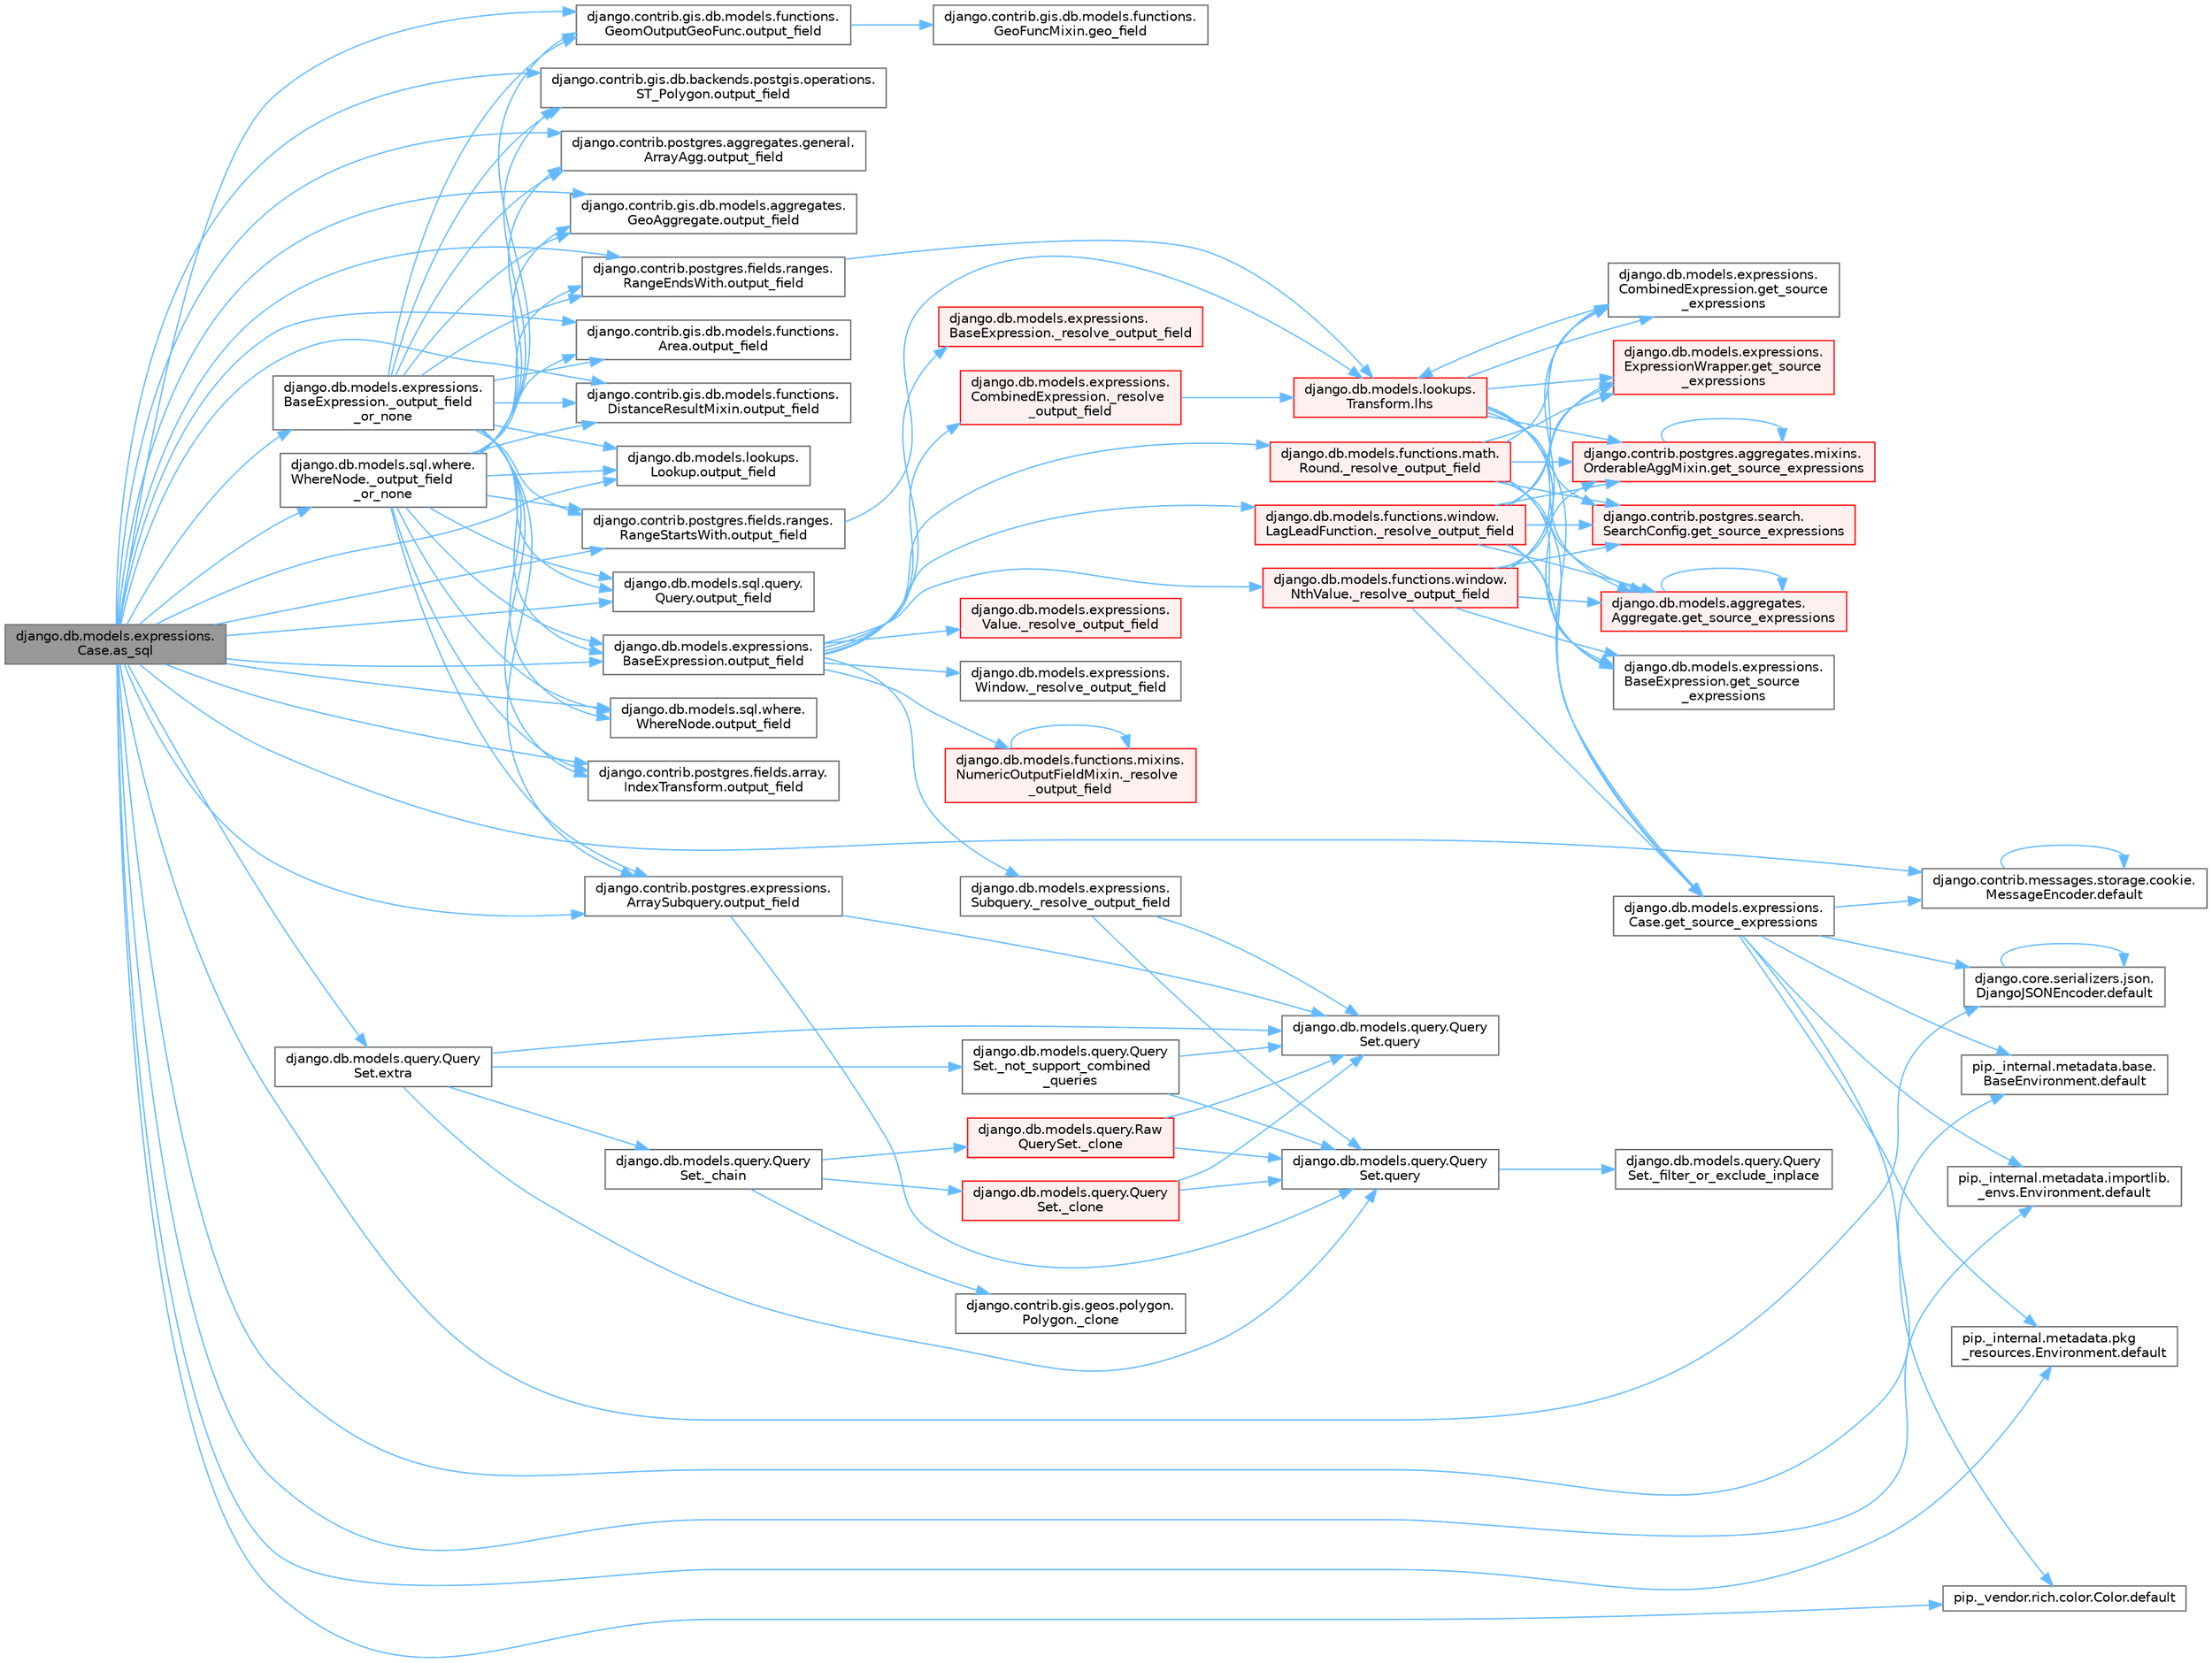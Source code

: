 digraph "django.db.models.expressions.Case.as_sql"
{
 // LATEX_PDF_SIZE
  bgcolor="transparent";
  edge [fontname=Helvetica,fontsize=10,labelfontname=Helvetica,labelfontsize=10];
  node [fontname=Helvetica,fontsize=10,shape=box,height=0.2,width=0.4];
  rankdir="LR";
  Node1 [id="Node000001",label="django.db.models.expressions.\lCase.as_sql",height=0.2,width=0.4,color="gray40", fillcolor="grey60", style="filled", fontcolor="black",tooltip=" "];
  Node1 -> Node2 [id="edge1_Node000001_Node000002",color="steelblue1",style="solid",tooltip=" "];
  Node2 [id="Node000002",label="django.db.models.expressions.\lBaseExpression._output_field\l_or_none",height=0.2,width=0.4,color="grey40", fillcolor="white", style="filled",URL="$classdjango_1_1db_1_1models_1_1expressions_1_1_base_expression.html#aad676f45033740e5caa723ce399f8850",tooltip=" "];
  Node2 -> Node3 [id="edge2_Node000002_Node000003",color="steelblue1",style="solid",tooltip=" "];
  Node3 [id="Node000003",label="django.contrib.gis.db.backends.postgis.operations.\lST_Polygon.output_field",height=0.2,width=0.4,color="grey40", fillcolor="white", style="filled",URL="$classdjango_1_1contrib_1_1gis_1_1db_1_1backends_1_1postgis_1_1operations_1_1_s_t___polygon.html#a4427b1b0cb4e6df4fde6c045c562118a",tooltip=" "];
  Node2 -> Node4 [id="edge3_Node000002_Node000004",color="steelblue1",style="solid",tooltip=" "];
  Node4 [id="Node000004",label="django.contrib.gis.db.models.aggregates.\lGeoAggregate.output_field",height=0.2,width=0.4,color="grey40", fillcolor="white", style="filled",URL="$classdjango_1_1contrib_1_1gis_1_1db_1_1models_1_1aggregates_1_1_geo_aggregate.html#a1f680d71d32335c5854387fa09555108",tooltip=" "];
  Node2 -> Node5 [id="edge4_Node000002_Node000005",color="steelblue1",style="solid",tooltip=" "];
  Node5 [id="Node000005",label="django.contrib.gis.db.models.functions.\lArea.output_field",height=0.2,width=0.4,color="grey40", fillcolor="white", style="filled",URL="$classdjango_1_1contrib_1_1gis_1_1db_1_1models_1_1functions_1_1_area.html#a017724b08cd640b0e7e834e003cc103d",tooltip=" "];
  Node2 -> Node6 [id="edge5_Node000002_Node000006",color="steelblue1",style="solid",tooltip=" "];
  Node6 [id="Node000006",label="django.contrib.gis.db.models.functions.\lDistanceResultMixin.output_field",height=0.2,width=0.4,color="grey40", fillcolor="white", style="filled",URL="$classdjango_1_1contrib_1_1gis_1_1db_1_1models_1_1functions_1_1_distance_result_mixin.html#af219b5c12f89e181ada240244818e239",tooltip=" "];
  Node2 -> Node7 [id="edge6_Node000002_Node000007",color="steelblue1",style="solid",tooltip=" "];
  Node7 [id="Node000007",label="django.contrib.gis.db.models.functions.\lGeomOutputGeoFunc.output_field",height=0.2,width=0.4,color="grey40", fillcolor="white", style="filled",URL="$classdjango_1_1contrib_1_1gis_1_1db_1_1models_1_1functions_1_1_geom_output_geo_func.html#a55415993f9af0a2cbde3681557342482",tooltip=" "];
  Node7 -> Node8 [id="edge7_Node000007_Node000008",color="steelblue1",style="solid",tooltip=" "];
  Node8 [id="Node000008",label="django.contrib.gis.db.models.functions.\lGeoFuncMixin.geo_field",height=0.2,width=0.4,color="grey40", fillcolor="white", style="filled",URL="$classdjango_1_1contrib_1_1gis_1_1db_1_1models_1_1functions_1_1_geo_func_mixin.html#aae4bfeb201602d13218e58d1778b4c1b",tooltip=" "];
  Node2 -> Node9 [id="edge8_Node000002_Node000009",color="steelblue1",style="solid",tooltip=" "];
  Node9 [id="Node000009",label="django.contrib.postgres.aggregates.general.\lArrayAgg.output_field",height=0.2,width=0.4,color="grey40", fillcolor="white", style="filled",URL="$classdjango_1_1contrib_1_1postgres_1_1aggregates_1_1general_1_1_array_agg.html#a845ed6cbbb6d6fe470d9478934ade450",tooltip=" "];
  Node2 -> Node10 [id="edge9_Node000002_Node000010",color="steelblue1",style="solid",tooltip=" "];
  Node10 [id="Node000010",label="django.contrib.postgres.expressions.\lArraySubquery.output_field",height=0.2,width=0.4,color="grey40", fillcolor="white", style="filled",URL="$classdjango_1_1contrib_1_1postgres_1_1expressions_1_1_array_subquery.html#adfc4d450008ff7b23517e73cbd1ad172",tooltip=" "];
  Node10 -> Node11 [id="edge10_Node000010_Node000011",color="steelblue1",style="solid",tooltip=" "];
  Node11 [id="Node000011",label="django.db.models.query.Query\lSet.query",height=0.2,width=0.4,color="grey40", fillcolor="white", style="filled",URL="$classdjango_1_1db_1_1models_1_1query_1_1_query_set.html#a8028ed81b109acb162489dbd16604c83",tooltip=" "];
  Node11 -> Node12 [id="edge11_Node000011_Node000012",color="steelblue1",style="solid",tooltip=" "];
  Node12 [id="Node000012",label="django.db.models.query.Query\lSet._filter_or_exclude_inplace",height=0.2,width=0.4,color="grey40", fillcolor="white", style="filled",URL="$classdjango_1_1db_1_1models_1_1query_1_1_query_set.html#aabeb9102e4ff687eea5dc3a6d54a8a29",tooltip=" "];
  Node10 -> Node13 [id="edge12_Node000010_Node000013",color="steelblue1",style="solid",tooltip=" "];
  Node13 [id="Node000013",label="django.db.models.query.Query\lSet.query",height=0.2,width=0.4,color="grey40", fillcolor="white", style="filled",URL="$classdjango_1_1db_1_1models_1_1query_1_1_query_set.html#a0b0307a9b3f65303afb2c5783372d2c2",tooltip=" "];
  Node2 -> Node14 [id="edge13_Node000002_Node000014",color="steelblue1",style="solid",tooltip=" "];
  Node14 [id="Node000014",label="django.contrib.postgres.fields.array.\lIndexTransform.output_field",height=0.2,width=0.4,color="grey40", fillcolor="white", style="filled",URL="$classdjango_1_1contrib_1_1postgres_1_1fields_1_1array_1_1_index_transform.html#ae3ca901f64e761da8d9dff087275f9ef",tooltip=" "];
  Node2 -> Node15 [id="edge14_Node000002_Node000015",color="steelblue1",style="solid",tooltip=" "];
  Node15 [id="Node000015",label="django.contrib.postgres.fields.ranges.\lRangeEndsWith.output_field",height=0.2,width=0.4,color="grey40", fillcolor="white", style="filled",URL="$classdjango_1_1contrib_1_1postgres_1_1fields_1_1ranges_1_1_range_ends_with.html#ab81e75d2435974b6171ddb1cbce4ebd9",tooltip=" "];
  Node15 -> Node16 [id="edge15_Node000015_Node000016",color="steelblue1",style="solid",tooltip=" "];
  Node16 [id="Node000016",label="django.db.models.lookups.\lTransform.lhs",height=0.2,width=0.4,color="red", fillcolor="#FFF0F0", style="filled",URL="$classdjango_1_1db_1_1models_1_1lookups_1_1_transform.html#ac0ce01e192abd1a739a4c77fcc8a1bf9",tooltip=" "];
  Node16 -> Node17 [id="edge16_Node000016_Node000017",color="steelblue1",style="solid",tooltip=" "];
  Node17 [id="Node000017",label="django.contrib.postgres.aggregates.mixins.\lOrderableAggMixin.get_source_expressions",height=0.2,width=0.4,color="red", fillcolor="#FFF0F0", style="filled",URL="$classdjango_1_1contrib_1_1postgres_1_1aggregates_1_1mixins_1_1_orderable_agg_mixin.html#abed9d6bb5142aafc8b77ac03f9d7a989",tooltip=" "];
  Node17 -> Node17 [id="edge17_Node000017_Node000017",color="steelblue1",style="solid",tooltip=" "];
  Node16 -> Node31 [id="edge18_Node000016_Node000031",color="steelblue1",style="solid",tooltip=" "];
  Node31 [id="Node000031",label="django.contrib.postgres.search.\lSearchConfig.get_source_expressions",height=0.2,width=0.4,color="red", fillcolor="#FFF0F0", style="filled",URL="$classdjango_1_1contrib_1_1postgres_1_1search_1_1_search_config.html#a2c17d4dfedc6381528df8a0a1b3751bf",tooltip=" "];
  Node16 -> Node34 [id="edge19_Node000016_Node000034",color="steelblue1",style="solid",tooltip=" "];
  Node34 [id="Node000034",label="django.db.models.aggregates.\lAggregate.get_source_expressions",height=0.2,width=0.4,color="red", fillcolor="#FFF0F0", style="filled",URL="$classdjango_1_1db_1_1models_1_1aggregates_1_1_aggregate.html#a4a47839518c013f780a931e4bcf2d4f1",tooltip=" "];
  Node34 -> Node34 [id="edge20_Node000034_Node000034",color="steelblue1",style="solid",tooltip=" "];
  Node16 -> Node263 [id="edge21_Node000016_Node000263",color="steelblue1",style="solid",tooltip=" "];
  Node263 [id="Node000263",label="django.db.models.expressions.\lBaseExpression.get_source\l_expressions",height=0.2,width=0.4,color="grey40", fillcolor="white", style="filled",URL="$classdjango_1_1db_1_1models_1_1expressions_1_1_base_expression.html#a1a052b2bf91363cc1367dbffb2b47708",tooltip=" "];
  Node16 -> Node264 [id="edge22_Node000016_Node000264",color="steelblue1",style="solid",tooltip=" "];
  Node264 [id="Node000264",label="django.db.models.expressions.\lCase.get_source_expressions",height=0.2,width=0.4,color="grey40", fillcolor="white", style="filled",URL="$classdjango_1_1db_1_1models_1_1expressions_1_1_case.html#a342de2ff64d7b1a41e1a86d89dee51b4",tooltip=" "];
  Node264 -> Node265 [id="edge23_Node000264_Node000265",color="steelblue1",style="solid",tooltip=" "];
  Node265 [id="Node000265",label="django.contrib.messages.storage.cookie.\lMessageEncoder.default",height=0.2,width=0.4,color="grey40", fillcolor="white", style="filled",URL="$classdjango_1_1contrib_1_1messages_1_1storage_1_1cookie_1_1_message_encoder.html#a543c8f0f590efcdfa2e85542aa15c36f",tooltip=" "];
  Node265 -> Node265 [id="edge24_Node000265_Node000265",color="steelblue1",style="solid",tooltip=" "];
  Node264 -> Node266 [id="edge25_Node000264_Node000266",color="steelblue1",style="solid",tooltip=" "];
  Node266 [id="Node000266",label="django.core.serializers.json.\lDjangoJSONEncoder.default",height=0.2,width=0.4,color="grey40", fillcolor="white", style="filled",URL="$classdjango_1_1core_1_1serializers_1_1json_1_1_django_j_s_o_n_encoder.html#a045dcc2a890d79ab91682ebe30297b35",tooltip=" "];
  Node266 -> Node266 [id="edge26_Node000266_Node000266",color="steelblue1",style="solid",tooltip=" "];
  Node264 -> Node267 [id="edge27_Node000264_Node000267",color="steelblue1",style="solid",tooltip=" "];
  Node267 [id="Node000267",label="pip._internal.metadata.base.\lBaseEnvironment.default",height=0.2,width=0.4,color="grey40", fillcolor="white", style="filled",URL="$classpip_1_1__internal_1_1metadata_1_1base_1_1_base_environment.html#aeb459d4ba734c39de0a759ac6dc8ab1c",tooltip=" "];
  Node264 -> Node268 [id="edge28_Node000264_Node000268",color="steelblue1",style="solid",tooltip=" "];
  Node268 [id="Node000268",label="pip._internal.metadata.importlib.\l_envs.Environment.default",height=0.2,width=0.4,color="grey40", fillcolor="white", style="filled",URL="$classpip_1_1__internal_1_1metadata_1_1importlib_1_1__envs_1_1_environment.html#ab3cd2996ccb812c2b1b523dc5d7b621a",tooltip=" "];
  Node264 -> Node269 [id="edge29_Node000264_Node000269",color="steelblue1",style="solid",tooltip=" "];
  Node269 [id="Node000269",label="pip._internal.metadata.pkg\l_resources.Environment.default",height=0.2,width=0.4,color="grey40", fillcolor="white", style="filled",URL="$classpip_1_1__internal_1_1metadata_1_1pkg__resources_1_1_environment.html#a9a8dc37ac2070a7534dc2db018f98e90",tooltip=" "];
  Node264 -> Node270 [id="edge30_Node000264_Node000270",color="steelblue1",style="solid",tooltip=" "];
  Node270 [id="Node000270",label="pip._vendor.rich.color.Color.default",height=0.2,width=0.4,color="grey40", fillcolor="white", style="filled",URL="$classpip_1_1__vendor_1_1rich_1_1color_1_1_color.html#af65f30a8f9e810f84685f61a9215c1c0",tooltip=" "];
  Node16 -> Node271 [id="edge31_Node000016_Node000271",color="steelblue1",style="solid",tooltip=" "];
  Node271 [id="Node000271",label="django.db.models.expressions.\lCombinedExpression.get_source\l_expressions",height=0.2,width=0.4,color="grey40", fillcolor="white", style="filled",URL="$classdjango_1_1db_1_1models_1_1expressions_1_1_combined_expression.html#a310a894787d41c927558cb35b23d3a90",tooltip=" "];
  Node271 -> Node16 [id="edge32_Node000271_Node000016",color="steelblue1",style="solid",tooltip=" "];
  Node16 -> Node272 [id="edge33_Node000016_Node000272",color="steelblue1",style="solid",tooltip=" "];
  Node272 [id="Node000272",label="django.db.models.expressions.\lExpressionWrapper.get_source\l_expressions",height=0.2,width=0.4,color="red", fillcolor="#FFF0F0", style="filled",URL="$classdjango_1_1db_1_1models_1_1expressions_1_1_expression_wrapper.html#abdd54fb24f108830588d86a69e619e8f",tooltip=" "];
  Node2 -> Node258 [id="edge34_Node000002_Node000258",color="steelblue1",style="solid",tooltip=" "];
  Node258 [id="Node000258",label="django.contrib.postgres.fields.ranges.\lRangeStartsWith.output_field",height=0.2,width=0.4,color="grey40", fillcolor="white", style="filled",URL="$classdjango_1_1contrib_1_1postgres_1_1fields_1_1ranges_1_1_range_starts_with.html#a4e864cbda43e695a0ae6b2c3b4ced157",tooltip=" "];
  Node258 -> Node16 [id="edge35_Node000258_Node000016",color="steelblue1",style="solid",tooltip=" "];
  Node2 -> Node259 [id="edge36_Node000002_Node000259",color="steelblue1",style="solid",tooltip=" "];
  Node259 [id="Node000259",label="django.db.models.expressions.\lBaseExpression.output_field",height=0.2,width=0.4,color="grey40", fillcolor="white", style="filled",URL="$classdjango_1_1db_1_1models_1_1expressions_1_1_base_expression.html#a7f0982cb1de5cdeaa7f043c3ae611a6d",tooltip=" "];
  Node259 -> Node260 [id="edge37_Node000259_Node000260",color="steelblue1",style="solid",tooltip=" "];
  Node260 [id="Node000260",label="django.db.models.expressions.\lBaseExpression._resolve_output_field",height=0.2,width=0.4,color="red", fillcolor="#FFF0F0", style="filled",URL="$classdjango_1_1db_1_1models_1_1expressions_1_1_base_expression.html#a4d77b67d8a2c12f240cfa67a218742d9",tooltip=" "];
  Node259 -> Node4451 [id="edge38_Node000259_Node004451",color="steelblue1",style="solid",tooltip=" "];
  Node4451 [id="Node004451",label="django.db.models.expressions.\lCombinedExpression._resolve\l_output_field",height=0.2,width=0.4,color="red", fillcolor="#FFF0F0", style="filled",URL="$classdjango_1_1db_1_1models_1_1expressions_1_1_combined_expression.html#ad5c6df54cfa479187073e305a8cbae20",tooltip=" "];
  Node4451 -> Node16 [id="edge39_Node004451_Node000016",color="steelblue1",style="solid",tooltip=" "];
  Node259 -> Node4453 [id="edge40_Node000259_Node004453",color="steelblue1",style="solid",tooltip=" "];
  Node4453 [id="Node004453",label="django.db.models.expressions.\lSubquery._resolve_output_field",height=0.2,width=0.4,color="grey40", fillcolor="white", style="filled",URL="$classdjango_1_1db_1_1models_1_1expressions_1_1_subquery.html#a1e6f5dc8cd3e49d208c9b8770607552d",tooltip=" "];
  Node4453 -> Node11 [id="edge41_Node004453_Node000011",color="steelblue1",style="solid",tooltip=" "];
  Node4453 -> Node13 [id="edge42_Node004453_Node000013",color="steelblue1",style="solid",tooltip=" "];
  Node259 -> Node4454 [id="edge43_Node000259_Node004454",color="steelblue1",style="solid",tooltip=" "];
  Node4454 [id="Node004454",label="django.db.models.expressions.\lValue._resolve_output_field",height=0.2,width=0.4,color="red", fillcolor="#FFF0F0", style="filled",URL="$classdjango_1_1db_1_1models_1_1expressions_1_1_value.html#af1af121c7b76f0e7325f3276049675dd",tooltip=" "];
  Node259 -> Node4455 [id="edge44_Node000259_Node004455",color="steelblue1",style="solid",tooltip=" "];
  Node4455 [id="Node004455",label="django.db.models.expressions.\lWindow._resolve_output_field",height=0.2,width=0.4,color="grey40", fillcolor="white", style="filled",URL="$classdjango_1_1db_1_1models_1_1expressions_1_1_window.html#a165cffc4e962ae979c8c6bf5f1ed30bd",tooltip=" "];
  Node259 -> Node4456 [id="edge45_Node000259_Node004456",color="steelblue1",style="solid",tooltip=" "];
  Node4456 [id="Node004456",label="django.db.models.functions.math.\lRound._resolve_output_field",height=0.2,width=0.4,color="red", fillcolor="#FFF0F0", style="filled",URL="$classdjango_1_1db_1_1models_1_1functions_1_1math_1_1_round.html#aa7b9332c35bc83a0f7055177fb9304e3",tooltip=" "];
  Node4456 -> Node17 [id="edge46_Node004456_Node000017",color="steelblue1",style="solid",tooltip=" "];
  Node4456 -> Node31 [id="edge47_Node004456_Node000031",color="steelblue1",style="solid",tooltip=" "];
  Node4456 -> Node34 [id="edge48_Node004456_Node000034",color="steelblue1",style="solid",tooltip=" "];
  Node4456 -> Node263 [id="edge49_Node004456_Node000263",color="steelblue1",style="solid",tooltip=" "];
  Node4456 -> Node264 [id="edge50_Node004456_Node000264",color="steelblue1",style="solid",tooltip=" "];
  Node4456 -> Node271 [id="edge51_Node004456_Node000271",color="steelblue1",style="solid",tooltip=" "];
  Node4456 -> Node272 [id="edge52_Node004456_Node000272",color="steelblue1",style="solid",tooltip=" "];
  Node259 -> Node4457 [id="edge53_Node000259_Node004457",color="steelblue1",style="solid",tooltip=" "];
  Node4457 [id="Node004457",label="django.db.models.functions.mixins.\lNumericOutputFieldMixin._resolve\l_output_field",height=0.2,width=0.4,color="red", fillcolor="#FFF0F0", style="filled",URL="$classdjango_1_1db_1_1models_1_1functions_1_1mixins_1_1_numeric_output_field_mixin.html#ada10dc529cfe036597471f6439dfb0c5",tooltip=" "];
  Node4457 -> Node4457 [id="edge54_Node004457_Node004457",color="steelblue1",style="solid",tooltip=" "];
  Node259 -> Node4458 [id="edge55_Node000259_Node004458",color="steelblue1",style="solid",tooltip=" "];
  Node4458 [id="Node004458",label="django.db.models.functions.window.\lLagLeadFunction._resolve_output_field",height=0.2,width=0.4,color="red", fillcolor="#FFF0F0", style="filled",URL="$classdjango_1_1db_1_1models_1_1functions_1_1window_1_1_lag_lead_function.html#ad9fef4f0de0bae4168483d83bf154eb5",tooltip=" "];
  Node4458 -> Node17 [id="edge56_Node004458_Node000017",color="steelblue1",style="solid",tooltip=" "];
  Node4458 -> Node31 [id="edge57_Node004458_Node000031",color="steelblue1",style="solid",tooltip=" "];
  Node4458 -> Node34 [id="edge58_Node004458_Node000034",color="steelblue1",style="solid",tooltip=" "];
  Node4458 -> Node263 [id="edge59_Node004458_Node000263",color="steelblue1",style="solid",tooltip=" "];
  Node4458 -> Node264 [id="edge60_Node004458_Node000264",color="steelblue1",style="solid",tooltip=" "];
  Node4458 -> Node271 [id="edge61_Node004458_Node000271",color="steelblue1",style="solid",tooltip=" "];
  Node4458 -> Node272 [id="edge62_Node004458_Node000272",color="steelblue1",style="solid",tooltip=" "];
  Node259 -> Node4459 [id="edge63_Node000259_Node004459",color="steelblue1",style="solid",tooltip=" "];
  Node4459 [id="Node004459",label="django.db.models.functions.window.\lNthValue._resolve_output_field",height=0.2,width=0.4,color="red", fillcolor="#FFF0F0", style="filled",URL="$classdjango_1_1db_1_1models_1_1functions_1_1window_1_1_nth_value.html#a01f5c13b954177f7f499ab3a354aa38a",tooltip=" "];
  Node4459 -> Node17 [id="edge64_Node004459_Node000017",color="steelblue1",style="solid",tooltip=" "];
  Node4459 -> Node31 [id="edge65_Node004459_Node000031",color="steelblue1",style="solid",tooltip=" "];
  Node4459 -> Node34 [id="edge66_Node004459_Node000034",color="steelblue1",style="solid",tooltip=" "];
  Node4459 -> Node263 [id="edge67_Node004459_Node000263",color="steelblue1",style="solid",tooltip=" "];
  Node4459 -> Node264 [id="edge68_Node004459_Node000264",color="steelblue1",style="solid",tooltip=" "];
  Node4459 -> Node271 [id="edge69_Node004459_Node000271",color="steelblue1",style="solid",tooltip=" "];
  Node4459 -> Node272 [id="edge70_Node004459_Node000272",color="steelblue1",style="solid",tooltip=" "];
  Node2 -> Node1436 [id="edge71_Node000002_Node001436",color="steelblue1",style="solid",tooltip=" "];
  Node1436 [id="Node001436",label="django.db.models.lookups.\lLookup.output_field",height=0.2,width=0.4,color="grey40", fillcolor="white", style="filled",URL="$classdjango_1_1db_1_1models_1_1lookups_1_1_lookup.html#ac5f7b4f3c6722942ef415a8f83b98745",tooltip=" "];
  Node2 -> Node1437 [id="edge72_Node000002_Node001437",color="steelblue1",style="solid",tooltip=" "];
  Node1437 [id="Node001437",label="django.db.models.sql.query.\lQuery.output_field",height=0.2,width=0.4,color="grey40", fillcolor="white", style="filled",URL="$classdjango_1_1db_1_1models_1_1sql_1_1query_1_1_query.html#a53ec5a7472740d502ccbe1a6e526aa26",tooltip=" "];
  Node2 -> Node1438 [id="edge73_Node000002_Node001438",color="steelblue1",style="solid",tooltip=" "];
  Node1438 [id="Node001438",label="django.db.models.sql.where.\lWhereNode.output_field",height=0.2,width=0.4,color="grey40", fillcolor="white", style="filled",URL="$classdjango_1_1db_1_1models_1_1sql_1_1where_1_1_where_node.html#ac9648ee33da9c2746f6ca859befdf6b2",tooltip=" "];
  Node1 -> Node4527 [id="edge74_Node000001_Node004527",color="steelblue1",style="solid",tooltip=" "];
  Node4527 [id="Node004527",label="django.db.models.sql.where.\lWhereNode._output_field\l_or_none",height=0.2,width=0.4,color="grey40", fillcolor="white", style="filled",URL="$classdjango_1_1db_1_1models_1_1sql_1_1where_1_1_where_node.html#ae254158229b805bdfd81f2be6b2fe44b",tooltip=" "];
  Node4527 -> Node3 [id="edge75_Node004527_Node000003",color="steelblue1",style="solid",tooltip=" "];
  Node4527 -> Node4 [id="edge76_Node004527_Node000004",color="steelblue1",style="solid",tooltip=" "];
  Node4527 -> Node5 [id="edge77_Node004527_Node000005",color="steelblue1",style="solid",tooltip=" "];
  Node4527 -> Node6 [id="edge78_Node004527_Node000006",color="steelblue1",style="solid",tooltip=" "];
  Node4527 -> Node7 [id="edge79_Node004527_Node000007",color="steelblue1",style="solid",tooltip=" "];
  Node4527 -> Node9 [id="edge80_Node004527_Node000009",color="steelblue1",style="solid",tooltip=" "];
  Node4527 -> Node10 [id="edge81_Node004527_Node000010",color="steelblue1",style="solid",tooltip=" "];
  Node4527 -> Node14 [id="edge82_Node004527_Node000014",color="steelblue1",style="solid",tooltip=" "];
  Node4527 -> Node15 [id="edge83_Node004527_Node000015",color="steelblue1",style="solid",tooltip=" "];
  Node4527 -> Node258 [id="edge84_Node004527_Node000258",color="steelblue1",style="solid",tooltip=" "];
  Node4527 -> Node259 [id="edge85_Node004527_Node000259",color="steelblue1",style="solid",tooltip=" "];
  Node4527 -> Node1436 [id="edge86_Node004527_Node001436",color="steelblue1",style="solid",tooltip=" "];
  Node4527 -> Node1437 [id="edge87_Node004527_Node001437",color="steelblue1",style="solid",tooltip=" "];
  Node4527 -> Node1438 [id="edge88_Node004527_Node001438",color="steelblue1",style="solid",tooltip=" "];
  Node1 -> Node265 [id="edge89_Node000001_Node000265",color="steelblue1",style="solid",tooltip=" "];
  Node1 -> Node266 [id="edge90_Node000001_Node000266",color="steelblue1",style="solid",tooltip=" "];
  Node1 -> Node267 [id="edge91_Node000001_Node000267",color="steelblue1",style="solid",tooltip=" "];
  Node1 -> Node268 [id="edge92_Node000001_Node000268",color="steelblue1",style="solid",tooltip=" "];
  Node1 -> Node269 [id="edge93_Node000001_Node000269",color="steelblue1",style="solid",tooltip=" "];
  Node1 -> Node270 [id="edge94_Node000001_Node000270",color="steelblue1",style="solid",tooltip=" "];
  Node1 -> Node1245 [id="edge95_Node000001_Node001245",color="steelblue1",style="solid",tooltip=" "];
  Node1245 [id="Node001245",label="django.db.models.query.Query\lSet.extra",height=0.2,width=0.4,color="grey40", fillcolor="white", style="filled",URL="$classdjango_1_1db_1_1models_1_1query_1_1_query_set.html#ae54983d1fa1ba41e84f20cea946cde79",tooltip=" "];
  Node1245 -> Node19 [id="edge96_Node001245_Node000019",color="steelblue1",style="solid",tooltip=" "];
  Node19 [id="Node000019",label="django.db.models.query.Query\lSet._chain",height=0.2,width=0.4,color="grey40", fillcolor="white", style="filled",URL="$classdjango_1_1db_1_1models_1_1query_1_1_query_set.html#a182d4dbe4af5d2d79141ccb1e5b0d103",tooltip=" "];
  Node19 -> Node20 [id="edge97_Node000019_Node000020",color="steelblue1",style="solid",tooltip=" "];
  Node20 [id="Node000020",label="django.contrib.gis.geos.polygon.\lPolygon._clone",height=0.2,width=0.4,color="grey40", fillcolor="white", style="filled",URL="$classdjango_1_1contrib_1_1gis_1_1geos_1_1polygon_1_1_polygon.html#a27ad652f00597f52af00211684a7a0bb",tooltip=" "];
  Node19 -> Node21 [id="edge98_Node000019_Node000021",color="steelblue1",style="solid",tooltip=" "];
  Node21 [id="Node000021",label="django.db.models.query.Query\lSet._clone",height=0.2,width=0.4,color="red", fillcolor="#FFF0F0", style="filled",URL="$classdjango_1_1db_1_1models_1_1query_1_1_query_set.html#a4ab683927b810b6f8ab633bef6e2c356",tooltip=" "];
  Node21 -> Node11 [id="edge99_Node000021_Node000011",color="steelblue1",style="solid",tooltip=" "];
  Node21 -> Node13 [id="edge100_Node000021_Node000013",color="steelblue1",style="solid",tooltip=" "];
  Node19 -> Node29 [id="edge101_Node000019_Node000029",color="steelblue1",style="solid",tooltip=" "];
  Node29 [id="Node000029",label="django.db.models.query.Raw\lQuerySet._clone",height=0.2,width=0.4,color="red", fillcolor="#FFF0F0", style="filled",URL="$classdjango_1_1db_1_1models_1_1query_1_1_raw_query_set.html#aae1024f5c9820513a18c74aa23fc3c6a",tooltip=" "];
  Node29 -> Node11 [id="edge102_Node000029_Node000011",color="steelblue1",style="solid",tooltip=" "];
  Node29 -> Node13 [id="edge103_Node000029_Node000013",color="steelblue1",style="solid",tooltip=" "];
  Node1245 -> Node38 [id="edge104_Node001245_Node000038",color="steelblue1",style="solid",tooltip=" "];
  Node38 [id="Node000038",label="django.db.models.query.Query\lSet._not_support_combined\l_queries",height=0.2,width=0.4,color="grey40", fillcolor="white", style="filled",URL="$classdjango_1_1db_1_1models_1_1query_1_1_query_set.html#aa8310ec206924c94141bef75563958e2",tooltip=" "];
  Node38 -> Node11 [id="edge105_Node000038_Node000011",color="steelblue1",style="solid",tooltip=" "];
  Node38 -> Node13 [id="edge106_Node000038_Node000013",color="steelblue1",style="solid",tooltip=" "];
  Node1245 -> Node11 [id="edge107_Node001245_Node000011",color="steelblue1",style="solid",tooltip=" "];
  Node1245 -> Node13 [id="edge108_Node001245_Node000013",color="steelblue1",style="solid",tooltip=" "];
  Node1 -> Node3 [id="edge109_Node000001_Node000003",color="steelblue1",style="solid",tooltip=" "];
  Node1 -> Node4 [id="edge110_Node000001_Node000004",color="steelblue1",style="solid",tooltip=" "];
  Node1 -> Node5 [id="edge111_Node000001_Node000005",color="steelblue1",style="solid",tooltip=" "];
  Node1 -> Node6 [id="edge112_Node000001_Node000006",color="steelblue1",style="solid",tooltip=" "];
  Node1 -> Node7 [id="edge113_Node000001_Node000007",color="steelblue1",style="solid",tooltip=" "];
  Node1 -> Node9 [id="edge114_Node000001_Node000009",color="steelblue1",style="solid",tooltip=" "];
  Node1 -> Node10 [id="edge115_Node000001_Node000010",color="steelblue1",style="solid",tooltip=" "];
  Node1 -> Node14 [id="edge116_Node000001_Node000014",color="steelblue1",style="solid",tooltip=" "];
  Node1 -> Node15 [id="edge117_Node000001_Node000015",color="steelblue1",style="solid",tooltip=" "];
  Node1 -> Node258 [id="edge118_Node000001_Node000258",color="steelblue1",style="solid",tooltip=" "];
  Node1 -> Node259 [id="edge119_Node000001_Node000259",color="steelblue1",style="solid",tooltip=" "];
  Node1 -> Node1436 [id="edge120_Node000001_Node001436",color="steelblue1",style="solid",tooltip=" "];
  Node1 -> Node1437 [id="edge121_Node000001_Node001437",color="steelblue1",style="solid",tooltip=" "];
  Node1 -> Node1438 [id="edge122_Node000001_Node001438",color="steelblue1",style="solid",tooltip=" "];
}
